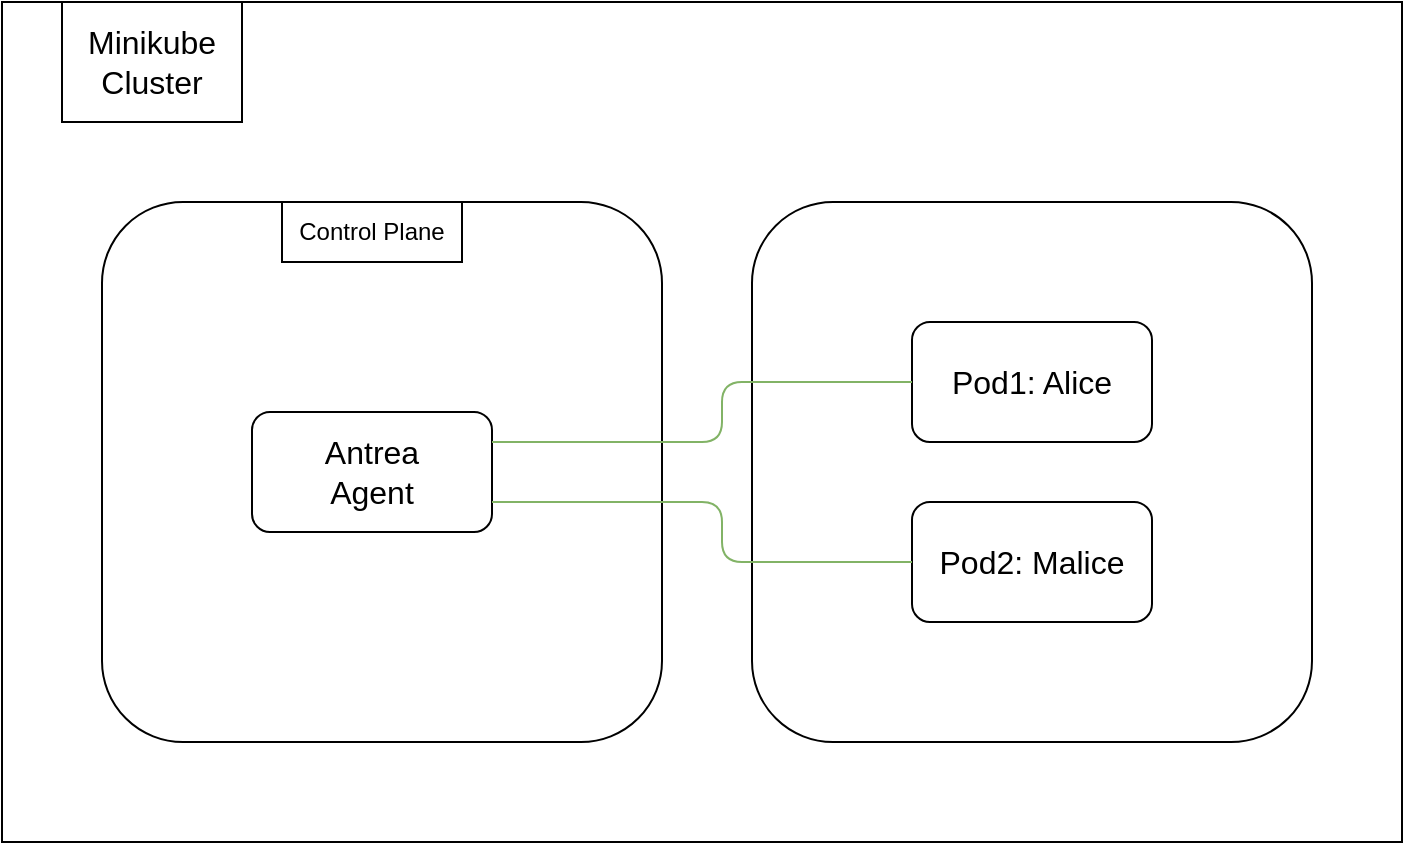 <mxfile version="14.1.8" type="device" pages="3"><diagram id="SPM80yEfz0V69nwxQwvC" name="Initial State"><mxGraphModel dx="2002" dy="1176" grid="1" gridSize="10" guides="1" tooltips="1" connect="1" arrows="1" fold="1" page="1" pageScale="1" pageWidth="850" pageHeight="1100" math="0" shadow="0"><root><mxCell id="0"/><mxCell id="1" parent="0"/><mxCell id="5ASjhGsuJmiU-nz4qk4i-2" value="" style="rounded=0;whiteSpace=wrap;html=1;" parent="1" vertex="1"><mxGeometry x="50" y="200" width="700" height="420" as="geometry"/></mxCell><mxCell id="5ASjhGsuJmiU-nz4qk4i-3" value="&lt;font style=&quot;font-size: 16px&quot;&gt;Minikube Cluster&lt;/font&gt;" style="rounded=0;whiteSpace=wrap;html=1;" parent="1" vertex="1"><mxGeometry x="80" y="200" width="90" height="60" as="geometry"/></mxCell><mxCell id="5ASjhGsuJmiU-nz4qk4i-6" value="" style="rounded=1;whiteSpace=wrap;html=1;" parent="1" vertex="1"><mxGeometry x="100" y="300" width="280" height="270" as="geometry"/></mxCell><mxCell id="5ASjhGsuJmiU-nz4qk4i-8" value="Control Plane" style="rounded=0;whiteSpace=wrap;html=1;" parent="1" vertex="1"><mxGeometry x="190" y="300" width="90" height="30" as="geometry"/></mxCell><mxCell id="5ASjhGsuJmiU-nz4qk4i-9" value="&lt;font style=&quot;font-size: 16px&quot;&gt;Antrea&lt;br&gt;Agent&lt;/font&gt;" style="rounded=1;whiteSpace=wrap;html=1;" parent="1" vertex="1"><mxGeometry x="175" y="405" width="120" height="60" as="geometry"/></mxCell><mxCell id="5ASjhGsuJmiU-nz4qk4i-11" value="" style="rounded=1;whiteSpace=wrap;html=1;" parent="1" vertex="1"><mxGeometry x="425" y="300" width="280" height="270" as="geometry"/></mxCell><mxCell id="5ASjhGsuJmiU-nz4qk4i-12" value="&lt;font style=&quot;font-size: 16px&quot;&gt;Pod1: Alice&lt;/font&gt;" style="rounded=1;whiteSpace=wrap;html=1;" parent="1" vertex="1"><mxGeometry x="505" y="360" width="120" height="60" as="geometry"/></mxCell><mxCell id="5ASjhGsuJmiU-nz4qk4i-13" value="&lt;font style=&quot;font-size: 16px&quot;&gt;Pod2: Malice&lt;/font&gt;" style="rounded=1;whiteSpace=wrap;html=1;" parent="1" vertex="1"><mxGeometry x="505" y="450" width="120" height="60" as="geometry"/></mxCell><mxCell id="5ASjhGsuJmiU-nz4qk4i-14" value="" style="endArrow=none;html=1;exitX=1;exitY=0.25;exitDx=0;exitDy=0;entryX=0;entryY=0.5;entryDx=0;entryDy=0;fillColor=#d5e8d4;strokeColor=#82b366;" parent="1" source="5ASjhGsuJmiU-nz4qk4i-9" target="5ASjhGsuJmiU-nz4qk4i-12" edge="1"><mxGeometry width="50" height="50" relative="1" as="geometry"><mxPoint x="920" y="590" as="sourcePoint"/><mxPoint x="970" y="540" as="targetPoint"/><Array as="points"><mxPoint x="410" y="420"/><mxPoint x="410" y="390"/></Array></mxGeometry></mxCell><mxCell id="5ASjhGsuJmiU-nz4qk4i-15" value="" style="endArrow=none;html=1;exitX=1;exitY=0.75;exitDx=0;exitDy=0;entryX=0;entryY=0.5;entryDx=0;entryDy=0;fillColor=#d5e8d4;strokeColor=#82b366;" parent="1" source="5ASjhGsuJmiU-nz4qk4i-9" target="5ASjhGsuJmiU-nz4qk4i-13" edge="1"><mxGeometry width="50" height="50" relative="1" as="geometry"><mxPoint x="920" y="590" as="sourcePoint"/><mxPoint x="970" y="540" as="targetPoint"/><Array as="points"><mxPoint x="410" y="450"/><mxPoint x="410" y="480"/></Array></mxGeometry></mxCell></root></mxGraphModel></diagram><diagram id="PsvHld23e1mlhPz0Zdyc" name="Antrea Agent"><mxGraphModel dx="2002" dy="1176" grid="1" gridSize="10" guides="1" tooltips="1" connect="1" arrows="1" fold="1" page="1" pageScale="1" pageWidth="850" pageHeight="1100" math="0" shadow="0"><root><mxCell id="Ak8CmOIezb1qrzMnsXGI-0"/><mxCell id="Ak8CmOIezb1qrzMnsXGI-1" parent="Ak8CmOIezb1qrzMnsXGI-0"/><mxCell id="en2y7Kd9R6bSj-oFuXCZ-0" value="" style="rounded=0;whiteSpace=wrap;html=1;" parent="Ak8CmOIezb1qrzMnsXGI-1" vertex="1"><mxGeometry x="50" y="200" width="700" height="420" as="geometry"/></mxCell><mxCell id="en2y7Kd9R6bSj-oFuXCZ-1" value="&lt;font style=&quot;font-size: 16px&quot;&gt;Antrea&lt;br&gt;Agent&lt;br&gt;&lt;/font&gt;" style="rounded=0;whiteSpace=wrap;html=1;" parent="Ak8CmOIezb1qrzMnsXGI-1" vertex="1"><mxGeometry x="80" y="200" width="90" height="60" as="geometry"/></mxCell><mxCell id="en2y7Kd9R6bSj-oFuXCZ-4" value="&lt;font style=&quot;font-size: 16px&quot;&gt;Open&lt;br&gt;vSwitch&lt;br&gt;&lt;/font&gt;" style="rounded=1;whiteSpace=wrap;html=1;" parent="Ak8CmOIezb1qrzMnsXGI-1" vertex="1"><mxGeometry x="170" y="310" width="120" height="160" as="geometry"/></mxCell><mxCell id="en2y7Kd9R6bSj-oFuXCZ-10" value="" style="endArrow=none;html=1;entryX=1;entryY=0.25;entryDx=0;entryDy=0;" parent="Ak8CmOIezb1qrzMnsXGI-1" target="en2y7Kd9R6bSj-oFuXCZ-4" edge="1"><mxGeometry width="50" height="50" relative="1" as="geometry"><mxPoint x="810" y="350" as="sourcePoint"/><mxPoint x="450" y="570" as="targetPoint"/></mxGeometry></mxCell><mxCell id="en2y7Kd9R6bSj-oFuXCZ-11" value="" style="endArrow=none;html=1;entryX=1;entryY=0.5;entryDx=0;entryDy=0;" parent="Ak8CmOIezb1qrzMnsXGI-1" target="en2y7Kd9R6bSj-oFuXCZ-4" edge="1"><mxGeometry width="50" height="50" relative="1" as="geometry"><mxPoint x="810" y="390" as="sourcePoint"/><mxPoint x="300" y="360" as="targetPoint"/></mxGeometry></mxCell><mxCell id="en2y7Kd9R6bSj-oFuXCZ-12" value="Alice Port" style="text;html=1;strokeColor=none;fillColor=none;align=center;verticalAlign=middle;whiteSpace=wrap;rounded=0;" parent="Ak8CmOIezb1qrzMnsXGI-1" vertex="1"><mxGeometry x="310" y="330" width="70" height="20" as="geometry"/></mxCell><mxCell id="en2y7Kd9R6bSj-oFuXCZ-13" value="Malice Port" style="text;html=1;strokeColor=none;fillColor=none;align=center;verticalAlign=middle;whiteSpace=wrap;rounded=0;" parent="Ak8CmOIezb1qrzMnsXGI-1" vertex="1"><mxGeometry x="310" y="370" width="70" height="20" as="geometry"/></mxCell><mxCell id="en2y7Kd9R6bSj-oFuXCZ-14" value="" style="endArrow=none;html=1;entryX=1;entryY=0.75;entryDx=0;entryDy=0;" parent="Ak8CmOIezb1qrzMnsXGI-1" target="en2y7Kd9R6bSj-oFuXCZ-4" edge="1"><mxGeometry width="50" height="50" relative="1" as="geometry"><mxPoint x="810" y="430" as="sourcePoint"/><mxPoint x="300" y="360" as="targetPoint"/></mxGeometry></mxCell><mxCell id="en2y7Kd9R6bSj-oFuXCZ-15" value="" style="endArrow=none;dashed=1;html=1;dashPattern=1 3;strokeWidth=2;entryX=0.5;entryY=1;entryDx=0;entryDy=0;" parent="Ak8CmOIezb1qrzMnsXGI-1" target="en2y7Kd9R6bSj-oFuXCZ-13" edge="1"><mxGeometry width="50" height="50" relative="1" as="geometry"><mxPoint x="345" y="430" as="sourcePoint"/><mxPoint x="450" y="570" as="targetPoint"/></mxGeometry></mxCell><mxCell id="en2y7Kd9R6bSj-oFuXCZ-16" value="OpenFlow rules for each port" style="ellipse;shape=cloud;whiteSpace=wrap;html=1;" parent="Ak8CmOIezb1qrzMnsXGI-1" vertex="1"><mxGeometry x="295" y="510" width="260" height="90" as="geometry"/></mxCell><mxCell id="en2y7Kd9R6bSj-oFuXCZ-18" value="" style="endArrow=classic;html=1;entryX=0.5;entryY=1;entryDx=0;entryDy=0;exitX=0.07;exitY=0.4;exitDx=0;exitDy=0;exitPerimeter=0;" parent="Ak8CmOIezb1qrzMnsXGI-1" source="en2y7Kd9R6bSj-oFuXCZ-16" target="en2y7Kd9R6bSj-oFuXCZ-4" edge="1"><mxGeometry width="50" height="50" relative="1" as="geometry"><mxPoint x="400" y="610" as="sourcePoint"/><mxPoint x="450" y="560" as="targetPoint"/><Array as="points"><mxPoint x="230" y="546"/></Array></mxGeometry></mxCell></root></mxGraphModel></diagram><diagram id="keTgcMTT-1bJGkDbGJUV" name="Blocked Traffic State"><mxGraphModel dx="2002" dy="1176" grid="1" gridSize="10" guides="1" tooltips="1" connect="1" arrows="1" fold="1" page="1" pageScale="1" pageWidth="850" pageHeight="1100" math="0" shadow="0"><root><mxCell id="qSN2E5AB2AXE3U8TbIWF-0"/><mxCell id="qSN2E5AB2AXE3U8TbIWF-1" parent="qSN2E5AB2AXE3U8TbIWF-0"/><mxCell id="YsniZ9_sqSQhYs19qiQf-0" value="" style="rounded=0;whiteSpace=wrap;html=1;" parent="qSN2E5AB2AXE3U8TbIWF-1" vertex="1"><mxGeometry x="50" y="200" width="700" height="420" as="geometry"/></mxCell><mxCell id="YsniZ9_sqSQhYs19qiQf-1" value="&lt;font style=&quot;font-size: 16px&quot;&gt;Minikube Cluster&lt;/font&gt;" style="rounded=0;whiteSpace=wrap;html=1;" parent="qSN2E5AB2AXE3U8TbIWF-1" vertex="1"><mxGeometry x="80" y="200" width="90" height="60" as="geometry"/></mxCell><mxCell id="YsniZ9_sqSQhYs19qiQf-2" value="" style="rounded=1;whiteSpace=wrap;html=1;" parent="qSN2E5AB2AXE3U8TbIWF-1" vertex="1"><mxGeometry x="100" y="300" width="280" height="270" as="geometry"/></mxCell><mxCell id="YsniZ9_sqSQhYs19qiQf-3" value="Control Plane" style="rounded=0;whiteSpace=wrap;html=1;" parent="qSN2E5AB2AXE3U8TbIWF-1" vertex="1"><mxGeometry x="190" y="300" width="90" height="30" as="geometry"/></mxCell><mxCell id="YsniZ9_sqSQhYs19qiQf-4" value="&lt;font style=&quot;font-size: 16px&quot;&gt;Antrea&lt;br&gt;Agent&lt;/font&gt;" style="rounded=1;whiteSpace=wrap;html=1;" parent="qSN2E5AB2AXE3U8TbIWF-1" vertex="1"><mxGeometry x="175" y="405" width="120" height="60" as="geometry"/></mxCell><mxCell id="YsniZ9_sqSQhYs19qiQf-5" value="" style="rounded=1;whiteSpace=wrap;html=1;" parent="qSN2E5AB2AXE3U8TbIWF-1" vertex="1"><mxGeometry x="425" y="300" width="280" height="270" as="geometry"/></mxCell><mxCell id="YsniZ9_sqSQhYs19qiQf-6" value="&lt;font style=&quot;font-size: 16px&quot;&gt;Pod1: Alice&lt;/font&gt;" style="rounded=1;whiteSpace=wrap;html=1;" parent="qSN2E5AB2AXE3U8TbIWF-1" vertex="1"><mxGeometry x="505" y="360" width="120" height="60" as="geometry"/></mxCell><mxCell id="YsniZ9_sqSQhYs19qiQf-7" value="&lt;font style=&quot;font-size: 16px&quot;&gt;Pod2: Malice&lt;/font&gt;" style="rounded=1;whiteSpace=wrap;html=1;" parent="qSN2E5AB2AXE3U8TbIWF-1" vertex="1"><mxGeometry x="505" y="450" width="120" height="60" as="geometry"/></mxCell><mxCell id="YsniZ9_sqSQhYs19qiQf-8" value="" style="endArrow=none;html=1;exitX=1;exitY=0.25;exitDx=0;exitDy=0;entryX=0;entryY=0.5;entryDx=0;entryDy=0;fillColor=#d5e8d4;strokeColor=#82b366;" parent="qSN2E5AB2AXE3U8TbIWF-1" source="YsniZ9_sqSQhYs19qiQf-4" target="YsniZ9_sqSQhYs19qiQf-6" edge="1"><mxGeometry width="50" height="50" relative="1" as="geometry"><mxPoint x="920" y="590" as="sourcePoint"/><mxPoint x="970" y="540" as="targetPoint"/><Array as="points"><mxPoint x="410" y="420"/><mxPoint x="410" y="390"/></Array></mxGeometry></mxCell><mxCell id="YsniZ9_sqSQhYs19qiQf-9" value="" style="endArrow=none;html=1;exitX=1;exitY=0.75;exitDx=0;exitDy=0;entryX=0;entryY=0.5;entryDx=0;entryDy=0;fillColor=#e51400;strokeColor=#B20000;" parent="qSN2E5AB2AXE3U8TbIWF-1" source="YsniZ9_sqSQhYs19qiQf-4" target="YsniZ9_sqSQhYs19qiQf-7" edge="1"><mxGeometry width="50" height="50" relative="1" as="geometry"><mxPoint x="920" y="590" as="sourcePoint"/><mxPoint x="970" y="540" as="targetPoint"/><Array as="points"><mxPoint x="410" y="450"/><mxPoint x="410" y="480"/></Array></mxGeometry></mxCell></root></mxGraphModel></diagram></mxfile>